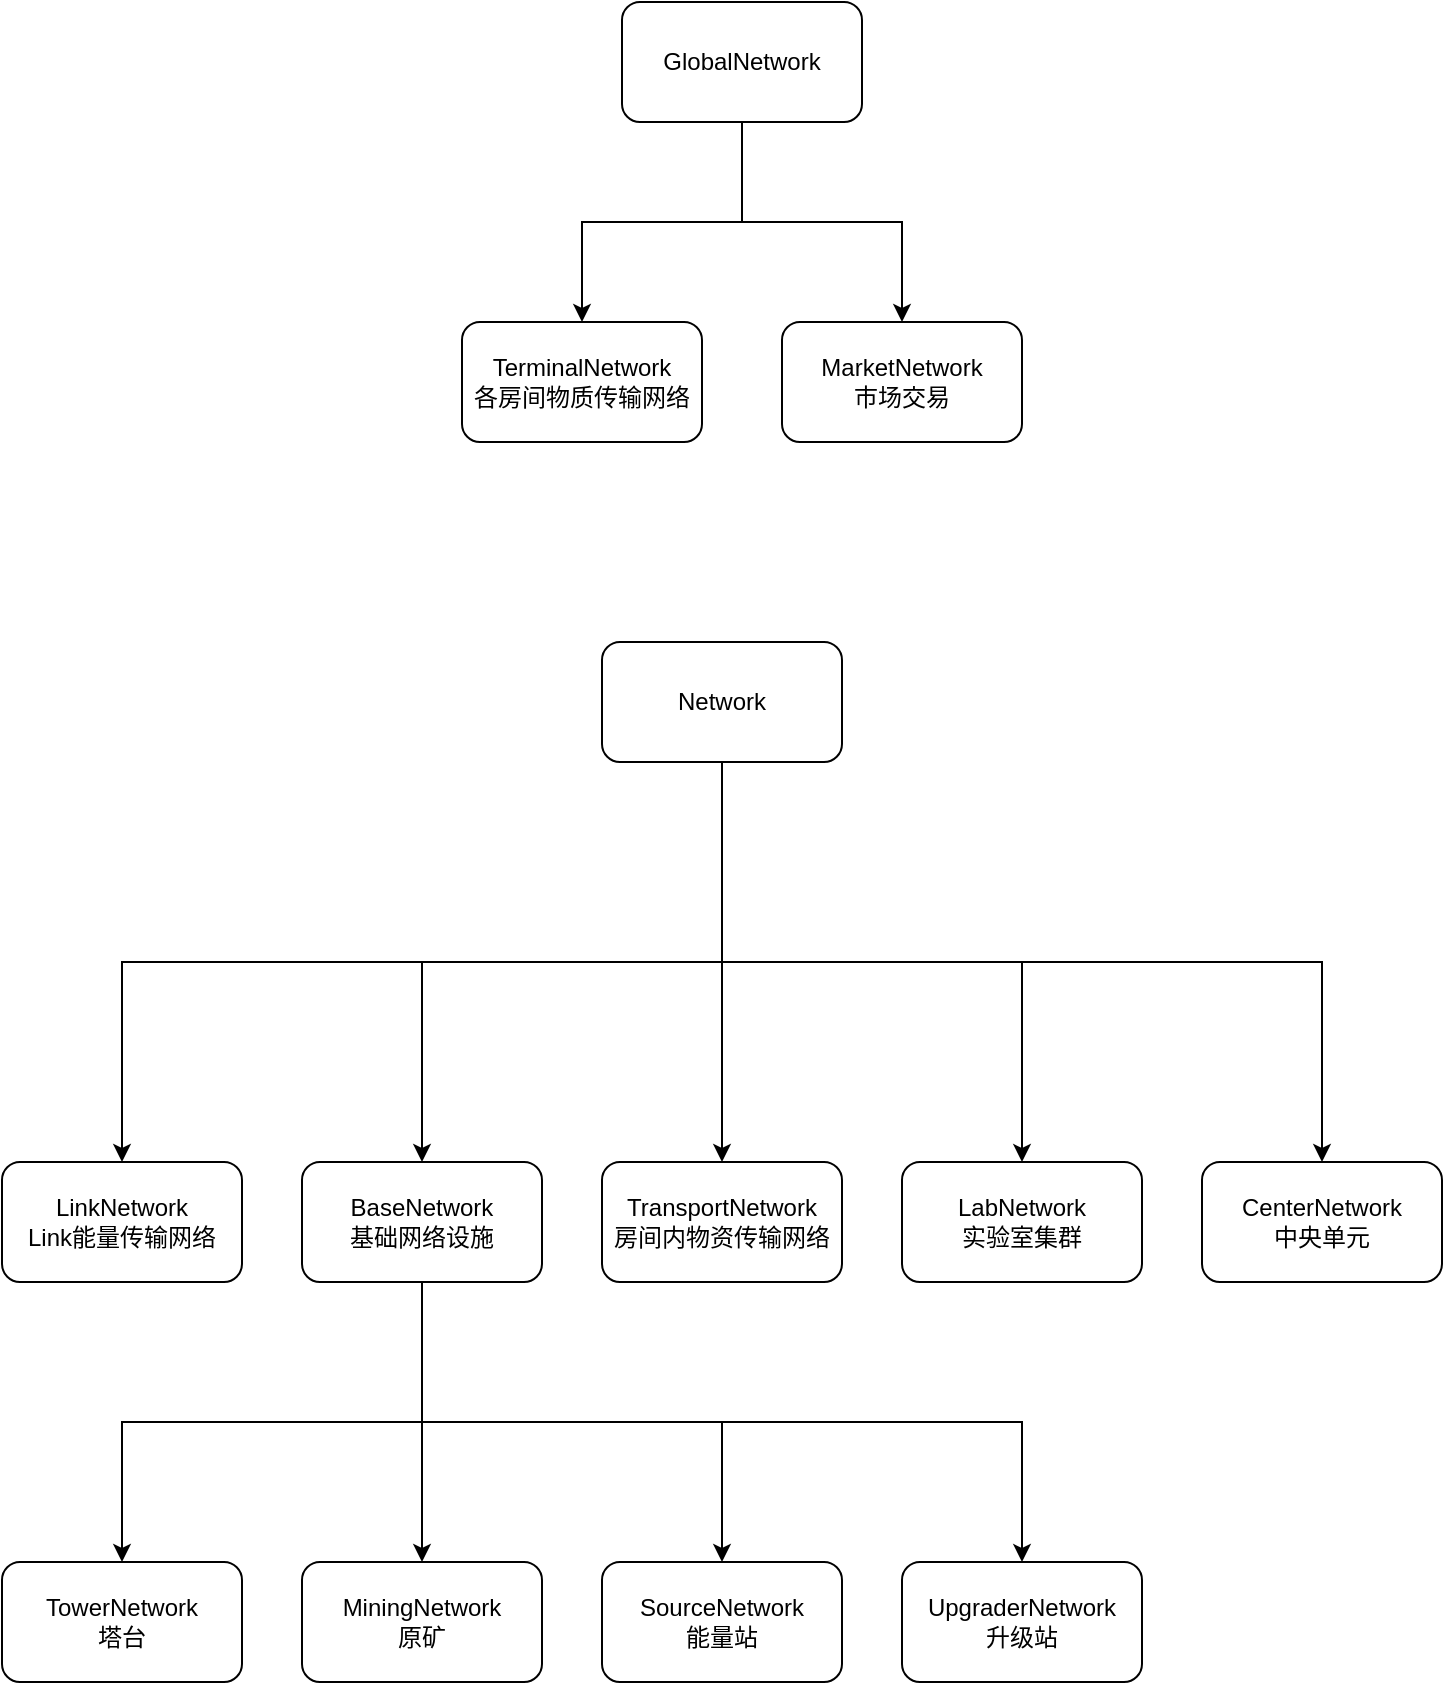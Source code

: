 <mxfile version="16.0.0" type="github">
  <diagram id="FJ65A4JryQL9uim0BBSM" name="第 1 页">
    <mxGraphModel dx="1422" dy="1942" grid="1" gridSize="10" guides="1" tooltips="1" connect="1" arrows="1" fold="1" page="1" pageScale="1" pageWidth="827" pageHeight="1169" background="none" math="0" shadow="0">
      <root>
        <mxCell id="0" />
        <mxCell id="1" parent="0" />
        <mxCell id="sVXR3pJQItcY3t586o-r-9" style="edgeStyle=orthogonalEdgeStyle;rounded=0;orthogonalLoop=1;jettySize=auto;html=1;exitX=0.5;exitY=1;exitDx=0;exitDy=0;entryX=0.5;entryY=0;entryDx=0;entryDy=0;" edge="1" parent="1" source="Uc51rwE_wF0YYzIz68TE-1" target="Uc51rwE_wF0YYzIz68TE-2">
          <mxGeometry relative="1" as="geometry" />
        </mxCell>
        <mxCell id="sVXR3pJQItcY3t586o-r-10" style="edgeStyle=orthogonalEdgeStyle;rounded=0;orthogonalLoop=1;jettySize=auto;html=1;exitX=0.5;exitY=1;exitDx=0;exitDy=0;entryX=0.5;entryY=0;entryDx=0;entryDy=0;" edge="1" parent="1" source="Uc51rwE_wF0YYzIz68TE-1" target="sVXR3pJQItcY3t586o-r-2">
          <mxGeometry relative="1" as="geometry" />
        </mxCell>
        <mxCell id="sVXR3pJQItcY3t586o-r-11" style="edgeStyle=orthogonalEdgeStyle;rounded=0;orthogonalLoop=1;jettySize=auto;html=1;exitX=0.5;exitY=1;exitDx=0;exitDy=0;" edge="1" parent="1" source="Uc51rwE_wF0YYzIz68TE-1" target="Uc51rwE_wF0YYzIz68TE-17">
          <mxGeometry relative="1" as="geometry" />
        </mxCell>
        <mxCell id="sVXR3pJQItcY3t586o-r-12" style="edgeStyle=orthogonalEdgeStyle;rounded=0;orthogonalLoop=1;jettySize=auto;html=1;exitX=0.5;exitY=1;exitDx=0;exitDy=0;entryX=0.5;entryY=0;entryDx=0;entryDy=0;" edge="1" parent="1" source="Uc51rwE_wF0YYzIz68TE-1" target="Uc51rwE_wF0YYzIz68TE-11">
          <mxGeometry relative="1" as="geometry" />
        </mxCell>
        <mxCell id="sVXR3pJQItcY3t586o-r-13" style="edgeStyle=orthogonalEdgeStyle;rounded=0;orthogonalLoop=1;jettySize=auto;html=1;exitX=0.5;exitY=1;exitDx=0;exitDy=0;entryX=0.5;entryY=0;entryDx=0;entryDy=0;" edge="1" parent="1" source="Uc51rwE_wF0YYzIz68TE-1" target="Uc51rwE_wF0YYzIz68TE-21">
          <mxGeometry relative="1" as="geometry" />
        </mxCell>
        <mxCell id="Uc51rwE_wF0YYzIz68TE-1" value="Network" style="rounded=1;whiteSpace=wrap;html=1;" parent="1" vertex="1">
          <mxGeometry x="300" width="120" height="60" as="geometry" />
        </mxCell>
        <mxCell id="Uc51rwE_wF0YYzIz68TE-2" value="LinkNetwork&lt;br&gt;Link能量传输网络" style="rounded=1;whiteSpace=wrap;html=1;" parent="1" vertex="1">
          <mxGeometry y="260" width="120" height="60" as="geometry" />
        </mxCell>
        <mxCell id="Uc51rwE_wF0YYzIz68TE-11" value="LabNetwork&lt;br&gt;实验室集群" style="rounded=1;whiteSpace=wrap;html=1;" parent="1" vertex="1">
          <mxGeometry x="450" y="260" width="120" height="60" as="geometry" />
        </mxCell>
        <mxCell id="Uc51rwE_wF0YYzIz68TE-17" value="TransportNetwork&lt;br&gt;房间内物资传输网络" style="rounded=1;whiteSpace=wrap;html=1;" parent="1" vertex="1">
          <mxGeometry x="300" y="260" width="120" height="60" as="geometry" />
        </mxCell>
        <mxCell id="Uc51rwE_wF0YYzIz68TE-21" value="CenterNetwork&lt;br&gt;中央单元" style="rounded=1;whiteSpace=wrap;html=1;" parent="1" vertex="1">
          <mxGeometry x="600" y="260" width="120" height="60" as="geometry" />
        </mxCell>
        <mxCell id="Uc51rwE_wF0YYzIz68TE-24" value="SourceNetwork&lt;br&gt;能量站" style="rounded=1;whiteSpace=wrap;html=1;" parent="1" vertex="1">
          <mxGeometry x="300" y="460" width="120" height="60" as="geometry" />
        </mxCell>
        <mxCell id="Uc51rwE_wF0YYzIz68TE-25" value="UpgraderNetwork&lt;br&gt;升级站" style="rounded=1;whiteSpace=wrap;html=1;" parent="1" vertex="1">
          <mxGeometry x="450" y="460" width="120" height="60" as="geometry" />
        </mxCell>
        <mxCell id="Uc51rwE_wF0YYzIz68TE-26" value="MiningNetwork&lt;br&gt;原矿" style="rounded=1;whiteSpace=wrap;html=1;" parent="1" vertex="1">
          <mxGeometry x="150" y="460" width="120" height="60" as="geometry" />
        </mxCell>
        <mxCell id="sVXR3pJQItcY3t586o-r-5" style="edgeStyle=orthogonalEdgeStyle;rounded=0;orthogonalLoop=1;jettySize=auto;html=1;exitX=0.5;exitY=1;exitDx=0;exitDy=0;entryX=0.5;entryY=0;entryDx=0;entryDy=0;" edge="1" parent="1" source="sVXR3pJQItcY3t586o-r-2" target="sVXR3pJQItcY3t586o-r-3">
          <mxGeometry relative="1" as="geometry" />
        </mxCell>
        <mxCell id="sVXR3pJQItcY3t586o-r-6" style="edgeStyle=orthogonalEdgeStyle;rounded=0;orthogonalLoop=1;jettySize=auto;html=1;exitX=0.5;exitY=1;exitDx=0;exitDy=0;entryX=0.5;entryY=0;entryDx=0;entryDy=0;" edge="1" parent="1" source="sVXR3pJQItcY3t586o-r-2" target="Uc51rwE_wF0YYzIz68TE-26">
          <mxGeometry relative="1" as="geometry" />
        </mxCell>
        <mxCell id="sVXR3pJQItcY3t586o-r-7" style="edgeStyle=orthogonalEdgeStyle;rounded=0;orthogonalLoop=1;jettySize=auto;html=1;exitX=0.5;exitY=1;exitDx=0;exitDy=0;entryX=0.5;entryY=0;entryDx=0;entryDy=0;" edge="1" parent="1" source="sVXR3pJQItcY3t586o-r-2" target="Uc51rwE_wF0YYzIz68TE-24">
          <mxGeometry relative="1" as="geometry" />
        </mxCell>
        <mxCell id="sVXR3pJQItcY3t586o-r-8" style="edgeStyle=orthogonalEdgeStyle;rounded=0;orthogonalLoop=1;jettySize=auto;html=1;exitX=0.5;exitY=1;exitDx=0;exitDy=0;entryX=0.5;entryY=0;entryDx=0;entryDy=0;" edge="1" parent="1" source="sVXR3pJQItcY3t586o-r-2" target="Uc51rwE_wF0YYzIz68TE-25">
          <mxGeometry relative="1" as="geometry" />
        </mxCell>
        <mxCell id="sVXR3pJQItcY3t586o-r-2" value="BaseNetwork&lt;br&gt;基础网络设施" style="rounded=1;whiteSpace=wrap;html=1;" vertex="1" parent="1">
          <mxGeometry x="150" y="260" width="120" height="60" as="geometry" />
        </mxCell>
        <mxCell id="sVXR3pJQItcY3t586o-r-3" value="TowerNetwork&lt;br&gt;塔台" style="rounded=1;whiteSpace=wrap;html=1;" vertex="1" parent="1">
          <mxGeometry y="460" width="120" height="60" as="geometry" />
        </mxCell>
        <mxCell id="sVXR3pJQItcY3t586o-r-14" value="TerminalNetwork&lt;br&gt;各房间物质传输网络" style="rounded=1;whiteSpace=wrap;html=1;" vertex="1" parent="1">
          <mxGeometry x="230" y="-160" width="120" height="60" as="geometry" />
        </mxCell>
        <mxCell id="sVXR3pJQItcY3t586o-r-15" value="MarketNetwork&lt;br&gt;市场交易" style="rounded=1;whiteSpace=wrap;html=1;" vertex="1" parent="1">
          <mxGeometry x="390" y="-160" width="120" height="60" as="geometry" />
        </mxCell>
        <mxCell id="sVXR3pJQItcY3t586o-r-17" style="edgeStyle=orthogonalEdgeStyle;rounded=0;orthogonalLoop=1;jettySize=auto;html=1;exitX=0.5;exitY=1;exitDx=0;exitDy=0;entryX=0.5;entryY=0;entryDx=0;entryDy=0;" edge="1" parent="1" source="sVXR3pJQItcY3t586o-r-16" target="sVXR3pJQItcY3t586o-r-14">
          <mxGeometry relative="1" as="geometry" />
        </mxCell>
        <mxCell id="sVXR3pJQItcY3t586o-r-18" style="edgeStyle=orthogonalEdgeStyle;rounded=0;orthogonalLoop=1;jettySize=auto;html=1;exitX=0.5;exitY=1;exitDx=0;exitDy=0;entryX=0.5;entryY=0;entryDx=0;entryDy=0;" edge="1" parent="1" source="sVXR3pJQItcY3t586o-r-16" target="sVXR3pJQItcY3t586o-r-15">
          <mxGeometry relative="1" as="geometry" />
        </mxCell>
        <mxCell id="sVXR3pJQItcY3t586o-r-16" value="GlobalNetwork" style="rounded=1;whiteSpace=wrap;html=1;" vertex="1" parent="1">
          <mxGeometry x="310" y="-320" width="120" height="60" as="geometry" />
        </mxCell>
      </root>
    </mxGraphModel>
  </diagram>
</mxfile>
